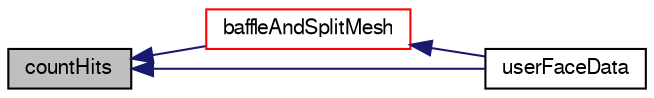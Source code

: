 digraph "countHits"
{
  bgcolor="transparent";
  edge [fontname="FreeSans",fontsize="10",labelfontname="FreeSans",labelfontsize="10"];
  node [fontname="FreeSans",fontsize="10",shape=record];
  rankdir="LR";
  Node1551 [label="countHits",height=0.2,width=0.4,color="black", fillcolor="grey75", style="filled", fontcolor="black"];
  Node1551 -> Node1552 [dir="back",color="midnightblue",fontsize="10",style="solid",fontname="FreeSans"];
  Node1552 [label="baffleAndSplitMesh",height=0.2,width=0.4,color="red",URL="$a24662.html#acb8d36155594ec3a96e6b94925c85881",tooltip="Split off unreachable areas of mesh. "];
  Node1552 -> Node1553 [dir="back",color="midnightblue",fontsize="10",style="solid",fontname="FreeSans"];
  Node1553 [label="userFaceData",height=0.2,width=0.4,color="black",URL="$a24662.html#a2cb6efa4184bedfbed60b069881c26a3"];
  Node1551 -> Node1553 [dir="back",color="midnightblue",fontsize="10",style="solid",fontname="FreeSans"];
}
